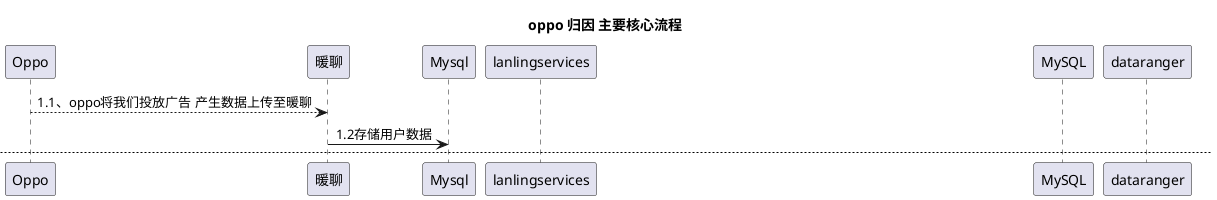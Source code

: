 @startuml

title oppo 归因 主要核心流程

Oppo --> 暖聊 : 1.1、oppo将我们投放广告 产生数据上传至暖聊
暖聊 -> Mysql: 1.2存储用户数据

newpage

暖聊 --> lanlingservices: 2.1上传用户行为数据
activate lanlingservices
lanlingservices --> MySQL: 2.2通过ouid 信息 判断是否通过 oppo品台注册用户 & 判断之前是否已经成功回传数据
MySQL --> lanlingservices: 2.3返回结果
lanlingservices -> lanlingservices: 2.4处理用户行为数据，获取接口签名
lanlingservices -> lanlingservices: 2.5按照oppo定义数据加密格式 编码数据
lanlingservices --> Oppo: 2.6上传oppo 
activate Oppo
Oppo --> lanlingservices: 2.7返回上传结果
deactivate Oppo

alt 成功
    lanlingservices -> dataranger: 2.8埋点

@enduml
